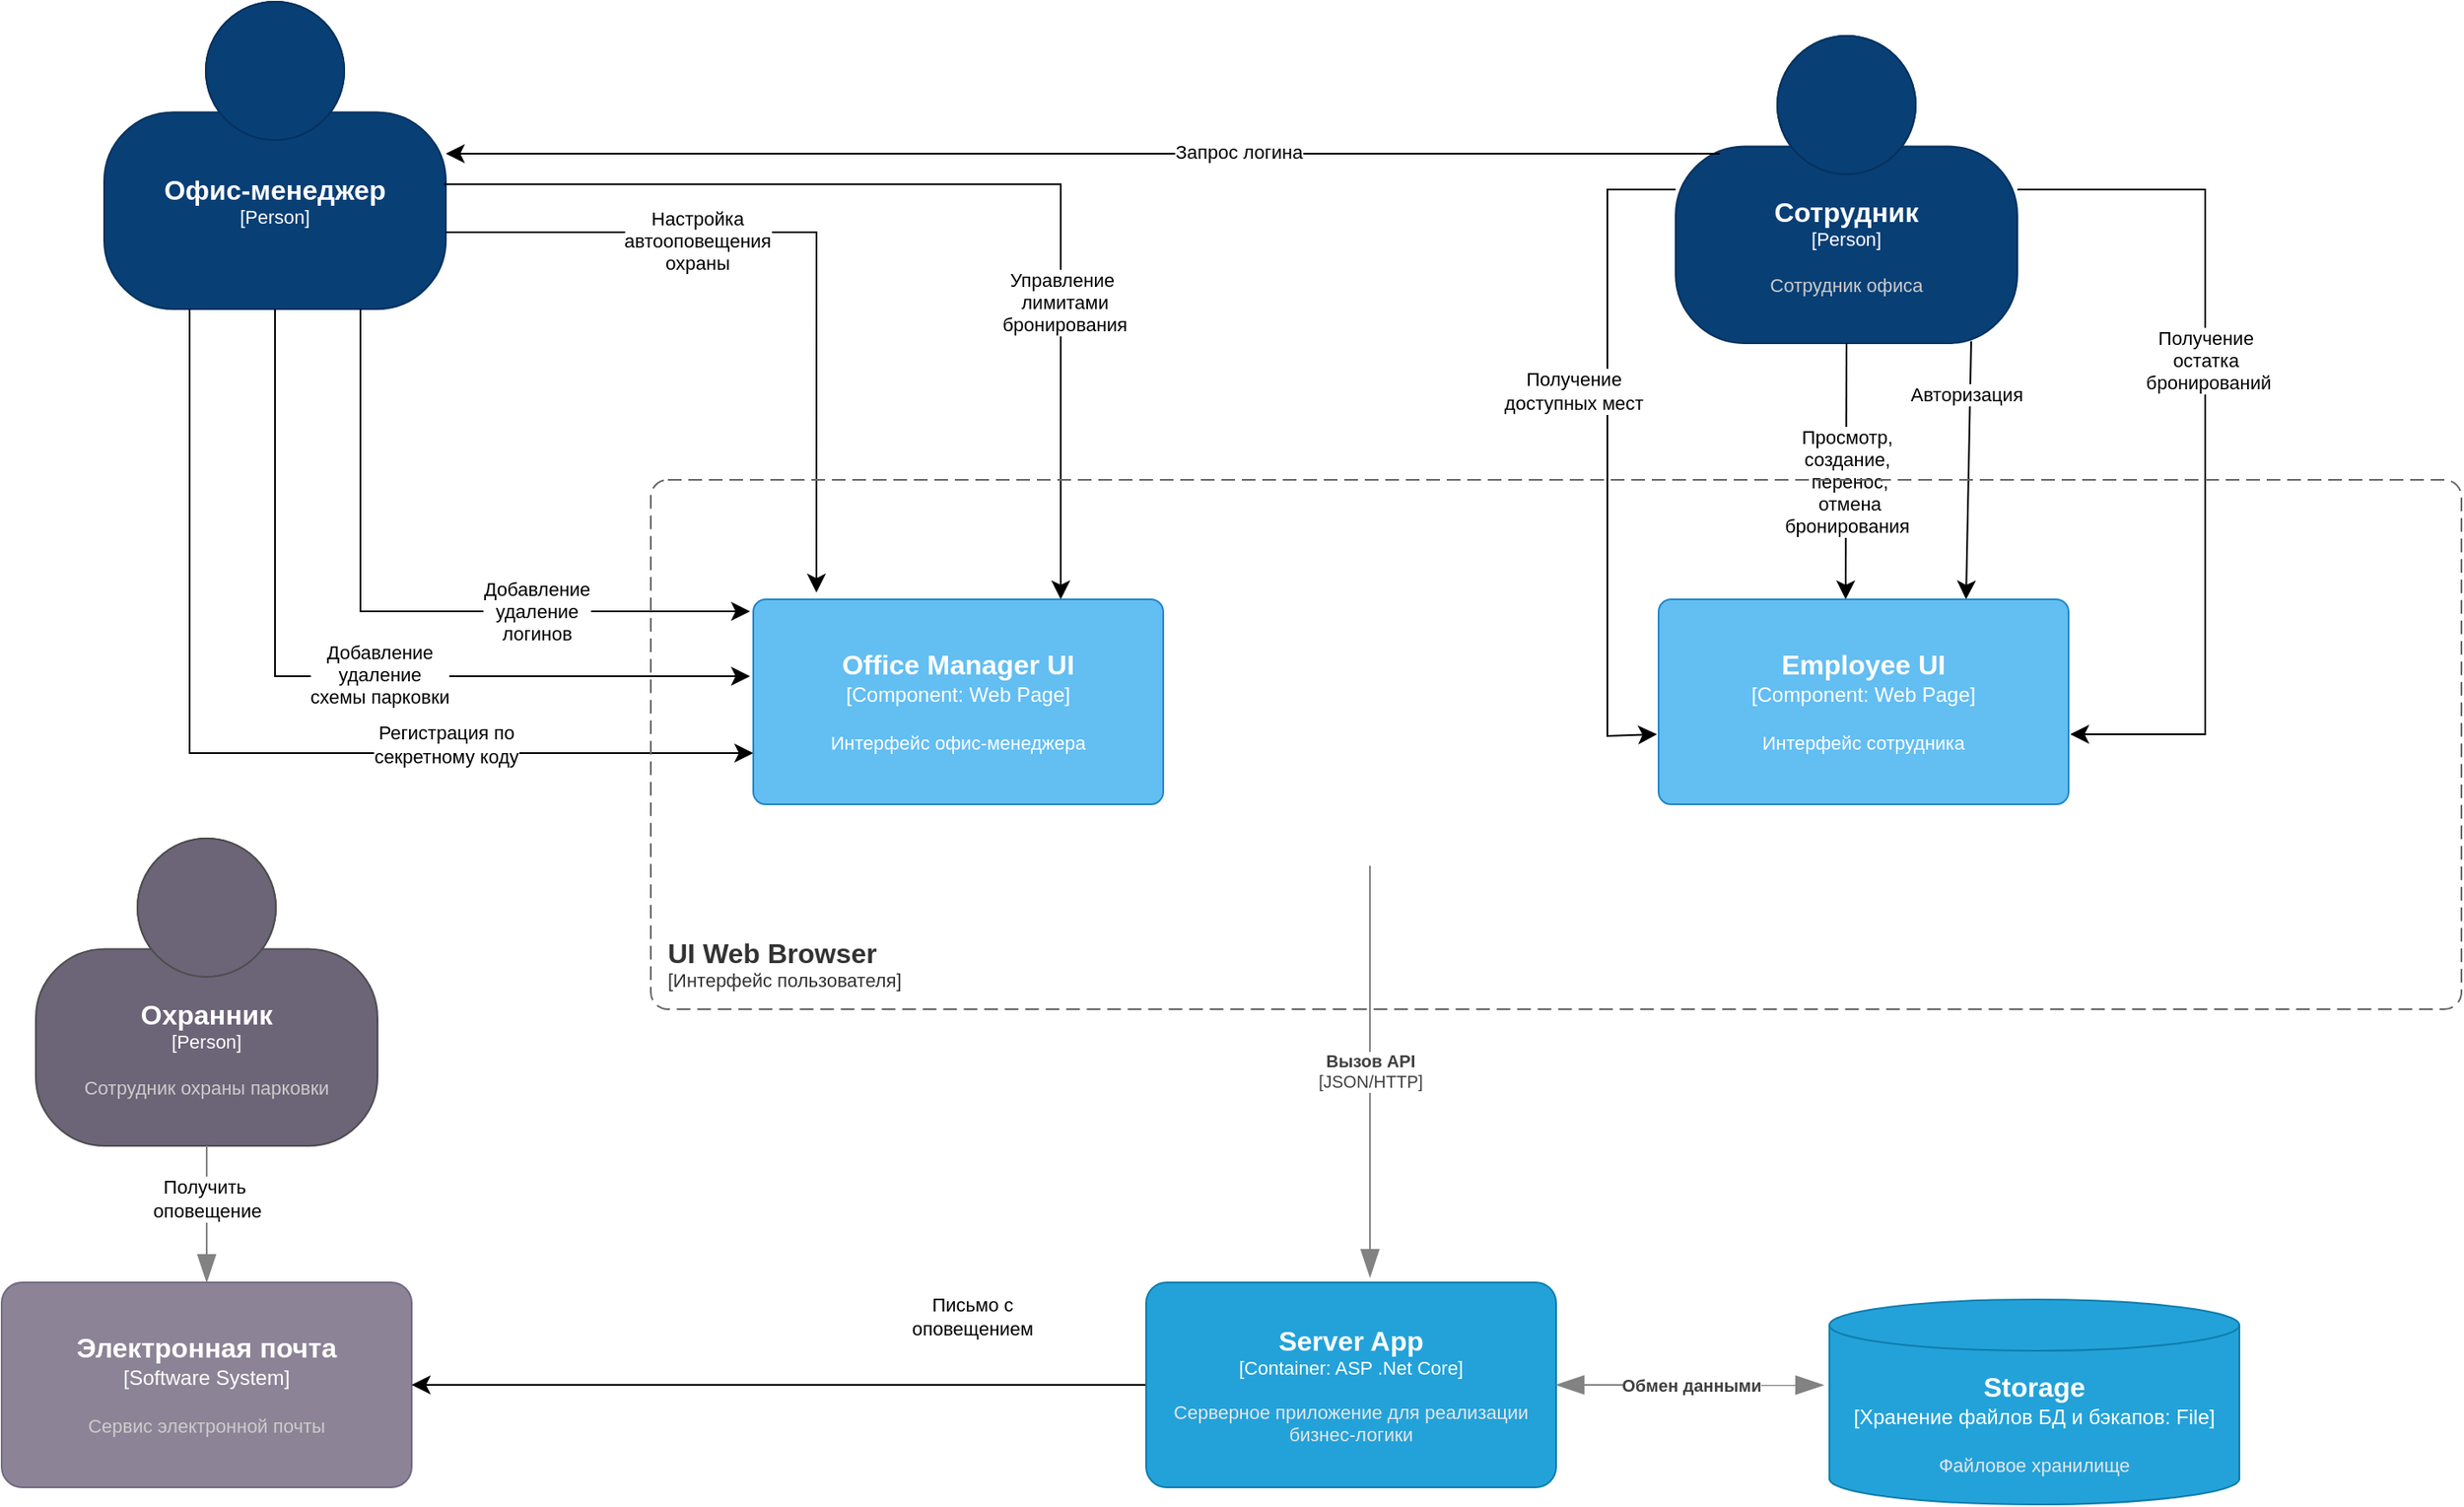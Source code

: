 <mxfile version="22.0.2" type="device">
  <diagram name="Страница — 1" id="NEVm2YXXamXdKvpm7KqA">
    <mxGraphModel dx="1418" dy="828" grid="1" gridSize="10" guides="1" tooltips="1" connect="1" arrows="1" fold="1" page="1" pageScale="1" pageWidth="1169" pageHeight="827" math="0" shadow="0">
      <root>
        <mxCell id="0" />
        <mxCell id="1" parent="0" />
        <object placeholders="1" c4Name="Сотрудник" c4Type="Person" c4Description="Сотрудник офиса" label="&lt;font style=&quot;font-size: 16px&quot;&gt;&lt;b&gt;%c4Name%&lt;/b&gt;&lt;/font&gt;&lt;div&gt;[%c4Type%]&lt;/div&gt;&lt;br&gt;&lt;div&gt;&lt;font style=&quot;font-size: 11px&quot;&gt;&lt;font color=&quot;#cccccc&quot;&gt;%c4Description%&lt;/font&gt;&lt;/div&gt;" id="Kb7q33dDTwwG0EOIKzRc-1">
          <mxCell style="html=1;fontSize=11;dashed=0;whiteSpace=wrap;fillColor=#083F75;strokeColor=#06315C;fontColor=#ffffff;shape=mxgraph.c4.person2;align=center;metaEdit=1;points=[[0.5,0,0],[1,0.5,0],[1,0.75,0],[0.75,1,0],[0.5,1,0],[0.25,1,0],[0,0.75,0],[0,0.5,0]];resizable=0;" parent="1" vertex="1">
            <mxGeometry x="1100" y="40" width="200" height="180" as="geometry" />
          </mxCell>
        </object>
        <object placeholders="1" c4Name="Офис-менеджер" c4Type="Person" c4Description="" label="&lt;font style=&quot;font-size: 16px&quot;&gt;&lt;b&gt;%c4Name%&lt;/b&gt;&lt;/font&gt;&lt;div&gt;[%c4Type%]&lt;/div&gt;&lt;br&gt;&lt;div&gt;&lt;font style=&quot;font-size: 11px&quot;&gt;&lt;font color=&quot;#cccccc&quot;&gt;%c4Description%&lt;/font&gt;&lt;/div&gt;" id="Kb7q33dDTwwG0EOIKzRc-2">
          <mxCell style="html=1;fontSize=11;dashed=0;whiteSpace=wrap;fillColor=#083F75;strokeColor=#06315C;fontColor=#ffffff;shape=mxgraph.c4.person2;align=center;metaEdit=1;points=[[0.5,0,0],[1,0.5,0],[1,0.75,0],[0.75,1,0],[0.5,1,0],[0.25,1,0],[0,0.75,0],[0,0.5,0]];resizable=0;" parent="1" vertex="1">
            <mxGeometry x="180" y="20" width="200" height="180" as="geometry" />
          </mxCell>
        </object>
        <object placeholders="1" c4Name="Охранник" c4Type="Person" c4Description="Сотрудник охраны парковки" label="&lt;font style=&quot;font-size: 16px&quot;&gt;&lt;b&gt;%c4Name%&lt;/b&gt;&lt;/font&gt;&lt;div&gt;[%c4Type%]&lt;/div&gt;&lt;br&gt;&lt;div&gt;&lt;font style=&quot;font-size: 11px&quot;&gt;&lt;font color=&quot;#cccccc&quot;&gt;%c4Description%&lt;/font&gt;&lt;/div&gt;" id="Kb7q33dDTwwG0EOIKzRc-3">
          <mxCell style="html=1;fontSize=11;dashed=0;whiteSpace=wrap;fillColor=#6C6477;strokeColor=#4D4D4D;fontColor=#ffffff;shape=mxgraph.c4.person2;align=center;metaEdit=1;points=[[0.5,0,0],[1,0.5,0],[1,0.75,0],[0.75,1,0],[0.5,1,0],[0.25,1,0],[0,0.75,0],[0,0.5,0]];resizable=0;" parent="1" vertex="1">
            <mxGeometry x="140" y="510" width="200" height="180" as="geometry" />
          </mxCell>
        </object>
        <mxCell id="Kb7q33dDTwwG0EOIKzRc-7" value="" style="elbow=vertical;endArrow=classic;html=1;rounded=0;endSize=8;startSize=8;exitX=0.865;exitY=0.994;exitDx=0;exitDy=0;exitPerimeter=0;entryX=0.75;entryY=0;entryDx=0;entryDy=0;entryPerimeter=0;" parent="1" source="Kb7q33dDTwwG0EOIKzRc-1" target="Og5uT7EzZGq-RKPM9sse-3" edge="1">
          <mxGeometry width="50" height="50" relative="1" as="geometry">
            <mxPoint x="840" y="390" as="sourcePoint" />
            <mxPoint x="957.04" y="373.04" as="targetPoint" />
            <Array as="points" />
          </mxGeometry>
        </mxCell>
        <mxCell id="Kb7q33dDTwwG0EOIKzRc-8" value="Авторизация" style="edgeLabel;html=1;align=center;verticalAlign=middle;resizable=0;points=[];rotation=0;" parent="Kb7q33dDTwwG0EOIKzRc-7" vertex="1" connectable="0">
          <mxGeometry x="0.172" y="-1" relative="1" as="geometry">
            <mxPoint y="-58" as="offset" />
          </mxGeometry>
        </mxCell>
        <mxCell id="Kb7q33dDTwwG0EOIKzRc-9" value="" style="elbow=vertical;endArrow=classic;html=1;rounded=0;endSize=8;startSize=8;entryX=-0.004;entryY=0.658;entryDx=0;entryDy=0;entryPerimeter=0;exitX=0;exitY=0.5;exitDx=0;exitDy=0;exitPerimeter=0;" parent="1" source="Kb7q33dDTwwG0EOIKzRc-1" target="Og5uT7EzZGq-RKPM9sse-3" edge="1">
          <mxGeometry width="50" height="50" relative="1" as="geometry">
            <mxPoint x="1100" y="175" as="sourcePoint" />
            <mxPoint x="1030" y="450" as="targetPoint" />
            <Array as="points">
              <mxPoint x="1060" y="130" />
              <mxPoint x="1060" y="450" />
            </Array>
          </mxGeometry>
        </mxCell>
        <mxCell id="Kb7q33dDTwwG0EOIKzRc-11" value="Получение &lt;br&gt;доступных мест" style="edgeLabel;html=1;align=center;verticalAlign=middle;resizable=0;points=[];" parent="Kb7q33dDTwwG0EOIKzRc-9" vertex="1" connectable="0">
          <mxGeometry x="0.069" relative="1" as="geometry">
            <mxPoint x="-20" y="-50" as="offset" />
          </mxGeometry>
        </mxCell>
        <mxCell id="Kb7q33dDTwwG0EOIKzRc-12" value="" style="edgeStyle=elbowEdgeStyle;elbow=vertical;endArrow=classic;html=1;curved=0;rounded=0;endSize=8;startSize=8;exitX=0.13;exitY=0.383;exitDx=0;exitDy=0;exitPerimeter=0;" parent="1" source="Kb7q33dDTwwG0EOIKzRc-1" target="Kb7q33dDTwwG0EOIKzRc-2" edge="1">
          <mxGeometry width="50" height="50" relative="1" as="geometry">
            <mxPoint x="840" y="390" as="sourcePoint" />
            <mxPoint x="890" y="340" as="targetPoint" />
            <Array as="points" />
          </mxGeometry>
        </mxCell>
        <mxCell id="Kb7q33dDTwwG0EOIKzRc-13" value="Запрос логина" style="edgeLabel;html=1;align=center;verticalAlign=middle;resizable=0;points=[];" parent="Kb7q33dDTwwG0EOIKzRc-12" vertex="1" connectable="0">
          <mxGeometry x="-0.243" y="-1" relative="1" as="geometry">
            <mxPoint as="offset" />
          </mxGeometry>
        </mxCell>
        <mxCell id="Kb7q33dDTwwG0EOIKzRc-14" value="" style="edgeStyle=elbowEdgeStyle;elbow=horizontal;endArrow=classic;html=1;curved=0;rounded=0;endSize=8;startSize=8;exitX=0.5;exitY=1;exitDx=0;exitDy=0;exitPerimeter=0;entryX=0.454;entryY=0;entryDx=0;entryDy=0;entryPerimeter=0;" parent="1" source="Kb7q33dDTwwG0EOIKzRc-1" target="Og5uT7EzZGq-RKPM9sse-3" edge="1">
          <mxGeometry width="50" height="50" relative="1" as="geometry">
            <mxPoint x="630" y="320" as="sourcePoint" />
            <mxPoint x="1030" y="490" as="targetPoint" />
            <Array as="points" />
          </mxGeometry>
        </mxCell>
        <mxCell id="Kb7q33dDTwwG0EOIKzRc-15" value="Просмотр, &lt;br&gt;создание,&lt;br&gt;&amp;nbsp;перенос,&lt;br&gt;&amp;nbsp;отмена &lt;br&gt;бронирования" style="edgeLabel;html=1;align=center;verticalAlign=middle;resizable=0;points=[];" parent="Kb7q33dDTwwG0EOIKzRc-14" vertex="1" connectable="0">
          <mxGeometry x="0.107" y="-3" relative="1" as="geometry">
            <mxPoint x="3" y="-2" as="offset" />
          </mxGeometry>
        </mxCell>
        <mxCell id="Kb7q33dDTwwG0EOIKzRc-16" value="" style="edgeStyle=elbowEdgeStyle;elbow=vertical;endArrow=classic;html=1;curved=0;rounded=0;endSize=8;startSize=8;entryX=1.004;entryY=0.658;entryDx=0;entryDy=0;entryPerimeter=0;exitX=1;exitY=0.5;exitDx=0;exitDy=0;exitPerimeter=0;" parent="1" source="Kb7q33dDTwwG0EOIKzRc-1" target="Og5uT7EzZGq-RKPM9sse-3" edge="1">
          <mxGeometry width="50" height="50" relative="1" as="geometry">
            <mxPoint x="840" y="330" as="sourcePoint" />
            <mxPoint x="1017.04" y="370.96" as="targetPoint" />
            <Array as="points">
              <mxPoint x="1410" y="240" />
            </Array>
          </mxGeometry>
        </mxCell>
        <mxCell id="Kb7q33dDTwwG0EOIKzRc-17" value="Получение &lt;br&gt;остатка&lt;br&gt;&amp;nbsp;бронирований" style="edgeLabel;html=1;align=center;verticalAlign=middle;resizable=0;points=[];" parent="Kb7q33dDTwwG0EOIKzRc-16" vertex="1" connectable="0">
          <mxGeometry x="-0.474" y="2" relative="1" as="geometry">
            <mxPoint x="-2" y="76" as="offset" />
          </mxGeometry>
        </mxCell>
        <mxCell id="Kb7q33dDTwwG0EOIKzRc-18" value="" style="edgeStyle=orthogonalEdgeStyle;elbow=vertical;endArrow=classic;html=1;rounded=0;endSize=8;startSize=8;exitX=0.25;exitY=1;exitDx=0;exitDy=0;exitPerimeter=0;jumpStyle=arc;entryX=0;entryY=0.75;entryDx=0;entryDy=0;entryPerimeter=0;" parent="1" source="Kb7q33dDTwwG0EOIKzRc-2" target="Og5uT7EzZGq-RKPM9sse-2" edge="1">
          <mxGeometry width="50" height="50" relative="1" as="geometry">
            <mxPoint x="840" y="790" as="sourcePoint" />
            <mxPoint x="840" y="700" as="targetPoint" />
            <Array as="points">
              <mxPoint x="230" y="460" />
            </Array>
          </mxGeometry>
        </mxCell>
        <mxCell id="Kb7q33dDTwwG0EOIKzRc-19" value="Регистрация по&lt;br&gt;секретному коду" style="edgeLabel;html=1;align=center;verticalAlign=middle;resizable=0;points=[];" parent="Kb7q33dDTwwG0EOIKzRc-18" vertex="1" connectable="0">
          <mxGeometry x="-0.042" y="-4" relative="1" as="geometry">
            <mxPoint x="127" y="-9" as="offset" />
          </mxGeometry>
        </mxCell>
        <mxCell id="Kb7q33dDTwwG0EOIKzRc-20" value="" style="edgeStyle=elbowEdgeStyle;elbow=vertical;endArrow=classic;html=1;curved=0;rounded=0;endSize=8;startSize=8;entryX=-0.008;entryY=0.058;entryDx=0;entryDy=0;entryPerimeter=0;exitX=0.75;exitY=1;exitDx=0;exitDy=0;exitPerimeter=0;" parent="1" source="Kb7q33dDTwwG0EOIKzRc-2" target="Og5uT7EzZGq-RKPM9sse-2" edge="1">
          <mxGeometry width="50" height="50" relative="1" as="geometry">
            <mxPoint x="800" y="990" as="sourcePoint" />
            <mxPoint x="790" y="410" as="targetPoint" />
            <Array as="points">
              <mxPoint x="440" y="377" />
            </Array>
          </mxGeometry>
        </mxCell>
        <mxCell id="Kb7q33dDTwwG0EOIKzRc-21" value="Добавление&lt;br&gt;удаление&lt;br&gt;логинов" style="edgeLabel;html=1;align=center;verticalAlign=middle;resizable=0;points=[];" parent="Kb7q33dDTwwG0EOIKzRc-20" vertex="1" connectable="0">
          <mxGeometry x="0.382" relative="1" as="geometry">
            <mxPoint as="offset" />
          </mxGeometry>
        </mxCell>
        <mxCell id="Kb7q33dDTwwG0EOIKzRc-22" value="" style="edgeStyle=elbowEdgeStyle;elbow=horizontal;endArrow=classic;html=1;curved=0;rounded=0;endSize=8;startSize=8;exitX=0.5;exitY=1;exitDx=0;exitDy=0;exitPerimeter=0;entryX=-0.008;entryY=0.375;entryDx=0;entryDy=0;entryPerimeter=0;" parent="1" source="Kb7q33dDTwwG0EOIKzRc-2" target="Og5uT7EzZGq-RKPM9sse-2" edge="1">
          <mxGeometry width="50" height="50" relative="1" as="geometry">
            <mxPoint x="580" y="1010" as="sourcePoint" />
            <mxPoint x="790" y="450" as="targetPoint" />
            <Array as="points">
              <mxPoint x="280" y="420" />
            </Array>
          </mxGeometry>
        </mxCell>
        <mxCell id="Kb7q33dDTwwG0EOIKzRc-23" value="Добавление&lt;br&gt;удаление&lt;br&gt;схемы парковки" style="edgeLabel;html=1;align=center;verticalAlign=middle;resizable=0;points=[];" parent="Kb7q33dDTwwG0EOIKzRc-22" vertex="1" connectable="0">
          <mxGeometry x="0.218" relative="1" as="geometry">
            <mxPoint x="-25" y="-1" as="offset" />
          </mxGeometry>
        </mxCell>
        <mxCell id="Kb7q33dDTwwG0EOIKzRc-24" value="" style="edgeStyle=orthogonalEdgeStyle;elbow=vertical;endArrow=classic;html=1;rounded=0;endSize=8;startSize=8;entryX=0.75;entryY=0;entryDx=0;entryDy=0;entryPerimeter=0;exitX=0.995;exitY=0.594;exitDx=0;exitDy=0;exitPerimeter=0;jumpStyle=arc;" parent="1" source="Kb7q33dDTwwG0EOIKzRc-2" target="Og5uT7EzZGq-RKPM9sse-2" edge="1">
          <mxGeometry width="50" height="50" relative="1" as="geometry">
            <mxPoint x="730" y="1010" as="sourcePoint" />
            <mxPoint x="855.04" y="370.96" as="targetPoint" />
            <Array as="points">
              <mxPoint x="740" y="127" />
            </Array>
          </mxGeometry>
        </mxCell>
        <mxCell id="Kb7q33dDTwwG0EOIKzRc-25" value="Управление&amp;nbsp;&lt;br&gt;лимитами&lt;br&gt;бронирования" style="edgeLabel;html=1;align=center;verticalAlign=middle;resizable=0;points=[];" parent="Kb7q33dDTwwG0EOIKzRc-24" vertex="1" connectable="0">
          <mxGeometry x="0.438" y="1" relative="1" as="geometry">
            <mxPoint x="1" y="-5" as="offset" />
          </mxGeometry>
        </mxCell>
        <object placeholders="1" c4Name="Электронная почта" c4Type="Software System" c4Description="Сервис электронной почты" label="&lt;font style=&quot;font-size: 16px&quot;&gt;&lt;b&gt;%c4Name%&lt;/b&gt;&lt;/font&gt;&lt;div&gt;[%c4Type%]&lt;/div&gt;&lt;br&gt;&lt;div&gt;&lt;font style=&quot;font-size: 11px&quot;&gt;&lt;font color=&quot;#cccccc&quot;&gt;%c4Description%&lt;/font&gt;&lt;/div&gt;" id="Kb7q33dDTwwG0EOIKzRc-26">
          <mxCell style="rounded=1;whiteSpace=wrap;html=1;labelBackgroundColor=none;fillColor=#8C8496;fontColor=#ffffff;align=center;arcSize=10;strokeColor=#736782;metaEdit=1;resizable=0;points=[[0.25,0,0],[0.5,0,0],[0.75,0,0],[1,0.25,0],[1,0.5,0],[1,0.75,0],[0.75,1,0],[0.5,1,0],[0.25,1,0],[0,0.75,0],[0,0.5,0],[0,0.25,0]];" parent="1" vertex="1">
            <mxGeometry x="120" y="770" width="240" height="120" as="geometry" />
          </mxCell>
        </object>
        <mxCell id="Kb7q33dDTwwG0EOIKzRc-27" value="" style="edgeStyle=orthogonalEdgeStyle;elbow=vertical;endArrow=classic;html=1;rounded=0;endSize=8;startSize=8;exitX=1;exitY=0.75;exitDx=0;exitDy=0;exitPerimeter=0;entryX=0.154;entryY=-0.033;entryDx=0;entryDy=0;entryPerimeter=0;" parent="1" source="Kb7q33dDTwwG0EOIKzRc-2" target="Og5uT7EzZGq-RKPM9sse-2" edge="1">
          <mxGeometry width="50" height="50" relative="1" as="geometry">
            <mxPoint x="500" y="1020" as="sourcePoint" />
            <mxPoint x="814.96" y="370" as="targetPoint" />
            <Array as="points">
              <mxPoint x="597" y="155" />
            </Array>
          </mxGeometry>
        </mxCell>
        <mxCell id="Kb7q33dDTwwG0EOIKzRc-28" value="Настройка &lt;br&gt;автооповещения&lt;br&gt;охраны" style="edgeLabel;html=1;align=center;verticalAlign=middle;resizable=0;points=[];" parent="Kb7q33dDTwwG0EOIKzRc-27" vertex="1" connectable="0">
          <mxGeometry x="0.297" relative="1" as="geometry">
            <mxPoint x="-70" y="-56" as="offset" />
          </mxGeometry>
        </mxCell>
        <mxCell id="Kb7q33dDTwwG0EOIKzRc-29" value="" style="edgeStyle=elbowEdgeStyle;elbow=horizontal;endArrow=classic;html=1;curved=0;rounded=0;endSize=8;startSize=8;exitX=0;exitY=0.5;exitDx=0;exitDy=0;exitPerimeter=0;entryX=1;entryY=0.5;entryDx=0;entryDy=0;entryPerimeter=0;" parent="1" source="KAA4rc7mDdSaHTglyv62-4" target="Kb7q33dDTwwG0EOIKzRc-26" edge="1">
          <mxGeometry width="50" height="50" relative="1" as="geometry">
            <mxPoint x="530" y="810" as="sourcePoint" />
            <mxPoint x="370" y="810" as="targetPoint" />
          </mxGeometry>
        </mxCell>
        <mxCell id="Kb7q33dDTwwG0EOIKzRc-30" value="Письмо с &lt;br&gt;оповещением" style="edgeLabel;html=1;align=center;verticalAlign=middle;resizable=0;points=[];" parent="Kb7q33dDTwwG0EOIKzRc-29" vertex="1" connectable="0">
          <mxGeometry x="0.25" y="3" relative="1" as="geometry">
            <mxPoint x="167" y="-43" as="offset" />
          </mxGeometry>
        </mxCell>
        <object placeholders="1" c4Type="Relationship" id="vCi47DMHsMtB5WZkkGKO-1">
          <mxCell style="endArrow=blockThin;html=1;fontSize=10;fontColor=#404040;strokeWidth=1;endFill=1;strokeColor=#828282;elbow=vertical;metaEdit=1;endSize=14;startSize=14;jumpStyle=arc;jumpSize=16;rounded=0;edgeStyle=orthogonalEdgeStyle;exitX=0.5;exitY=1;exitDx=0;exitDy=0;exitPerimeter=0;entryX=0.5;entryY=0;entryDx=0;entryDy=0;entryPerimeter=0;" parent="1" source="Kb7q33dDTwwG0EOIKzRc-3" target="Kb7q33dDTwwG0EOIKzRc-26" edge="1">
            <mxGeometry width="240" relative="1" as="geometry">
              <mxPoint x="350" y="980" as="sourcePoint" />
              <mxPoint x="240" y="740" as="targetPoint" />
            </mxGeometry>
          </mxCell>
        </object>
        <mxCell id="vCi47DMHsMtB5WZkkGKO-2" value="Получить&amp;nbsp;&lt;br&gt;оповещение" style="edgeLabel;html=1;align=center;verticalAlign=middle;resizable=0;points=[];" parent="vCi47DMHsMtB5WZkkGKO-1" vertex="1" connectable="0">
          <mxGeometry x="0.033" y="-1" relative="1" as="geometry">
            <mxPoint x="1" y="-11" as="offset" />
          </mxGeometry>
        </mxCell>
        <object placeholders="1" c4Type="Storage" c4Container="Хранение файлов БД и бэкапов" c4Technology="File" c4Description="Файловое хранилище" label="&lt;font style=&quot;font-size: 16px&quot;&gt;&lt;b&gt;%c4Type%&lt;/b&gt;&lt;/font&gt;&lt;div&gt;[%c4Container%:&amp;nbsp;%c4Technology%]&lt;/div&gt;&lt;br&gt;&lt;div&gt;&lt;font style=&quot;font-size: 11px&quot;&gt;&lt;font color=&quot;#E6E6E6&quot;&gt;%c4Description%&lt;/font&gt;&lt;/div&gt;" id="KAA4rc7mDdSaHTglyv62-2">
          <mxCell style="shape=cylinder3;size=15;whiteSpace=wrap;html=1;boundedLbl=1;rounded=0;labelBackgroundColor=none;fillColor=#23A2D9;fontSize=12;fontColor=#ffffff;align=center;strokeColor=#0E7DAD;metaEdit=1;points=[[0.5,0,0],[1,0.25,0],[1,0.5,0],[1,0.75,0],[0.5,1,0],[0,0.75,0],[0,0.5,0],[0,0.25,0]];resizable=0;" parent="1" vertex="1">
            <mxGeometry x="1190" y="780" width="240" height="120" as="geometry" />
          </mxCell>
        </object>
        <object placeholders="1" c4Name="Server App" c4Type="Container" c4Technology="ASP .Net Core" c4Description="Серверное приложение для реализации бизнес-логики" label="&lt;font style=&quot;font-size: 16px&quot;&gt;&lt;b&gt;%c4Name%&lt;/b&gt;&lt;/font&gt;&lt;div&gt;[%c4Type%: %c4Technology%]&lt;/div&gt;&lt;br&gt;&lt;div&gt;&lt;font style=&quot;font-size: 11px&quot;&gt;&lt;font color=&quot;#E6E6E6&quot;&gt;%c4Description%&lt;/font&gt;&lt;/div&gt;" id="KAA4rc7mDdSaHTglyv62-4">
          <mxCell style="rounded=1;whiteSpace=wrap;html=1;fontSize=11;labelBackgroundColor=none;fillColor=#23A2D9;fontColor=#ffffff;align=center;arcSize=10;strokeColor=#0E7DAD;metaEdit=1;resizable=0;points=[[0.25,0,0],[0.5,0,0],[0.75,0,0],[1,0.25,0],[1,0.5,0],[1,0.75,0],[0.75,1,0],[0.5,1,0],[0.25,1,0],[0,0.75,0],[0,0.5,0],[0,0.25,0]];" parent="1" vertex="1">
            <mxGeometry x="790" y="770" width="240" height="120" as="geometry" />
          </mxCell>
        </object>
        <object placeholders="1" c4Type="Relationship" c4Technology="JSON/HTTP" c4Description="Вызов API" label="&lt;div style=&quot;text-align: left&quot;&gt;&lt;div style=&quot;text-align: center&quot;&gt;&lt;b&gt;%c4Description%&lt;/b&gt;&lt;/div&gt;&lt;div style=&quot;text-align: center&quot;&gt;[%c4Technology%]&lt;/div&gt;&lt;/div&gt;" id="KAA4rc7mDdSaHTglyv62-5">
          <mxCell style="endArrow=blockThin;html=1;fontSize=10;fontColor=#404040;strokeWidth=1;endFill=1;strokeColor=#828282;elbow=vertical;metaEdit=1;endSize=14;startSize=14;jumpStyle=arc;jumpSize=16;rounded=0;edgeStyle=orthogonalEdgeStyle;entryX=0.546;entryY=-0.025;entryDx=0;entryDy=0;entryPerimeter=0;" parent="1" target="KAA4rc7mDdSaHTglyv62-4" edge="1">
            <mxGeometry width="240" relative="1" as="geometry">
              <mxPoint x="921" y="526" as="sourcePoint" />
              <mxPoint x="900" y="680" as="targetPoint" />
              <Array as="points">
                <mxPoint x="921" y="526" />
              </Array>
            </mxGeometry>
          </mxCell>
        </object>
        <object placeholders="1" c4Type="Relationship" c4Description="Обмен данными" label="&lt;div style=&quot;text-align: left&quot;&gt;&lt;div style=&quot;text-align: center&quot;&gt;&lt;b&gt;%c4Description%&lt;/b&gt;&lt;/div&gt;" id="KAA4rc7mDdSaHTglyv62-6">
          <mxCell style="endArrow=blockThin;html=1;fontSize=10;fontColor=#404040;strokeWidth=1;endFill=1;strokeColor=#828282;elbow=vertical;metaEdit=1;endSize=14;startSize=14;jumpStyle=arc;jumpSize=16;rounded=0;edgeStyle=orthogonalEdgeStyle;exitX=1;exitY=0.5;exitDx=0;exitDy=0;exitPerimeter=0;entryX=-0.014;entryY=0.418;entryDx=0;entryDy=0;entryPerimeter=0;startArrow=blockThin;startFill=1;" parent="1" source="KAA4rc7mDdSaHTglyv62-4" target="KAA4rc7mDdSaHTglyv62-2" edge="1">
            <mxGeometry width="240" relative="1" as="geometry">
              <mxPoint x="1060" y="720" as="sourcePoint" />
              <mxPoint x="1300" y="720" as="targetPoint" />
            </mxGeometry>
          </mxCell>
        </object>
        <object placeholders="1" c4Name="UI Web Browser" c4Type="ContainerScopeBoundary" c4Application="Интерфейс пользователя" label="&lt;font style=&quot;font-size: 16px&quot;&gt;&lt;b&gt;&lt;div style=&quot;text-align: left&quot;&gt;%c4Name%&lt;/div&gt;&lt;/b&gt;&lt;/font&gt;&lt;div style=&quot;text-align: left&quot;&gt;[%c4Application%]&lt;/div&gt;" id="Og5uT7EzZGq-RKPM9sse-1">
          <mxCell style="rounded=1;fontSize=11;whiteSpace=wrap;html=1;dashed=1;arcSize=20;fillColor=none;strokeColor=#666666;fontColor=#333333;labelBackgroundColor=none;align=left;verticalAlign=bottom;labelBorderColor=none;spacingTop=0;spacing=10;dashPattern=8 4;metaEdit=1;rotatable=0;perimeter=rectanglePerimeter;noLabel=0;labelPadding=0;allowArrows=0;connectable=0;expand=0;recursiveResize=0;editable=1;pointerEvents=0;absoluteArcSize=1;points=[[0.25,0,0],[0.5,0,0],[0.75,0,0],[1,0.25,0],[1,0.5,0],[1,0.75,0],[0.75,1,0],[0.5,1,0],[0.25,1,0],[0,0.75,0],[0,0.5,0],[0,0.25,0]];" vertex="1" parent="1">
            <mxGeometry x="500" y="300" width="1060" height="310" as="geometry" />
          </mxCell>
        </object>
        <object placeholders="1" c4Name="Office Manager UI" c4Type="Component" c4Technology="Web Page" c4Description="Интерфейс офис-менеджера" label="&lt;font style=&quot;font-size: 16px&quot;&gt;&lt;b&gt;%c4Name%&lt;/b&gt;&lt;/font&gt;&lt;div&gt;[%c4Type%: %c4Technology%]&lt;/div&gt;&lt;br&gt;&lt;div&gt;&lt;font style=&quot;font-size: 11px&quot;&gt;%c4Description%&lt;/font&gt;&lt;/div&gt;" id="Og5uT7EzZGq-RKPM9sse-2">
          <mxCell style="rounded=1;whiteSpace=wrap;html=1;labelBackgroundColor=none;fillColor=#63BEF2;fontColor=#ffffff;align=center;arcSize=6;strokeColor=#2086C9;metaEdit=1;resizable=0;points=[[0.25,0,0],[0.5,0,0],[0.75,0,0],[1,0.25,0],[1,0.5,0],[1,0.75,0],[0.75,1,0],[0.5,1,0],[0.25,1,0],[0,0.75,0],[0,0.5,0],[0,0.25,0]];" vertex="1" parent="1">
            <mxGeometry x="560" y="370" width="240" height="120" as="geometry" />
          </mxCell>
        </object>
        <object placeholders="1" c4Name="Employee UI" c4Type="Component" c4Technology="Web Page" c4Description="Интерфейс сотрудника" label="&lt;font style=&quot;font-size: 16px&quot;&gt;&lt;b&gt;%c4Name%&lt;/b&gt;&lt;/font&gt;&lt;div&gt;[%c4Type%: %c4Technology%]&lt;/div&gt;&lt;br&gt;&lt;div&gt;&lt;font style=&quot;font-size: 11px&quot;&gt;%c4Description%&lt;/font&gt;&lt;/div&gt;" id="Og5uT7EzZGq-RKPM9sse-3">
          <mxCell style="rounded=1;whiteSpace=wrap;html=1;labelBackgroundColor=none;fillColor=#63BEF2;fontColor=#ffffff;align=center;arcSize=6;strokeColor=#2086C9;metaEdit=1;resizable=0;points=[[0.25,0,0],[0.5,0,0],[0.75,0,0],[1,0.25,0],[1,0.5,0],[1,0.75,0],[0.75,1,0],[0.5,1,0],[0.25,1,0],[0,0.75,0],[0,0.5,0],[0,0.25,0]];" vertex="1" parent="1">
            <mxGeometry x="1090" y="370" width="240" height="120" as="geometry" />
          </mxCell>
        </object>
      </root>
    </mxGraphModel>
  </diagram>
</mxfile>
